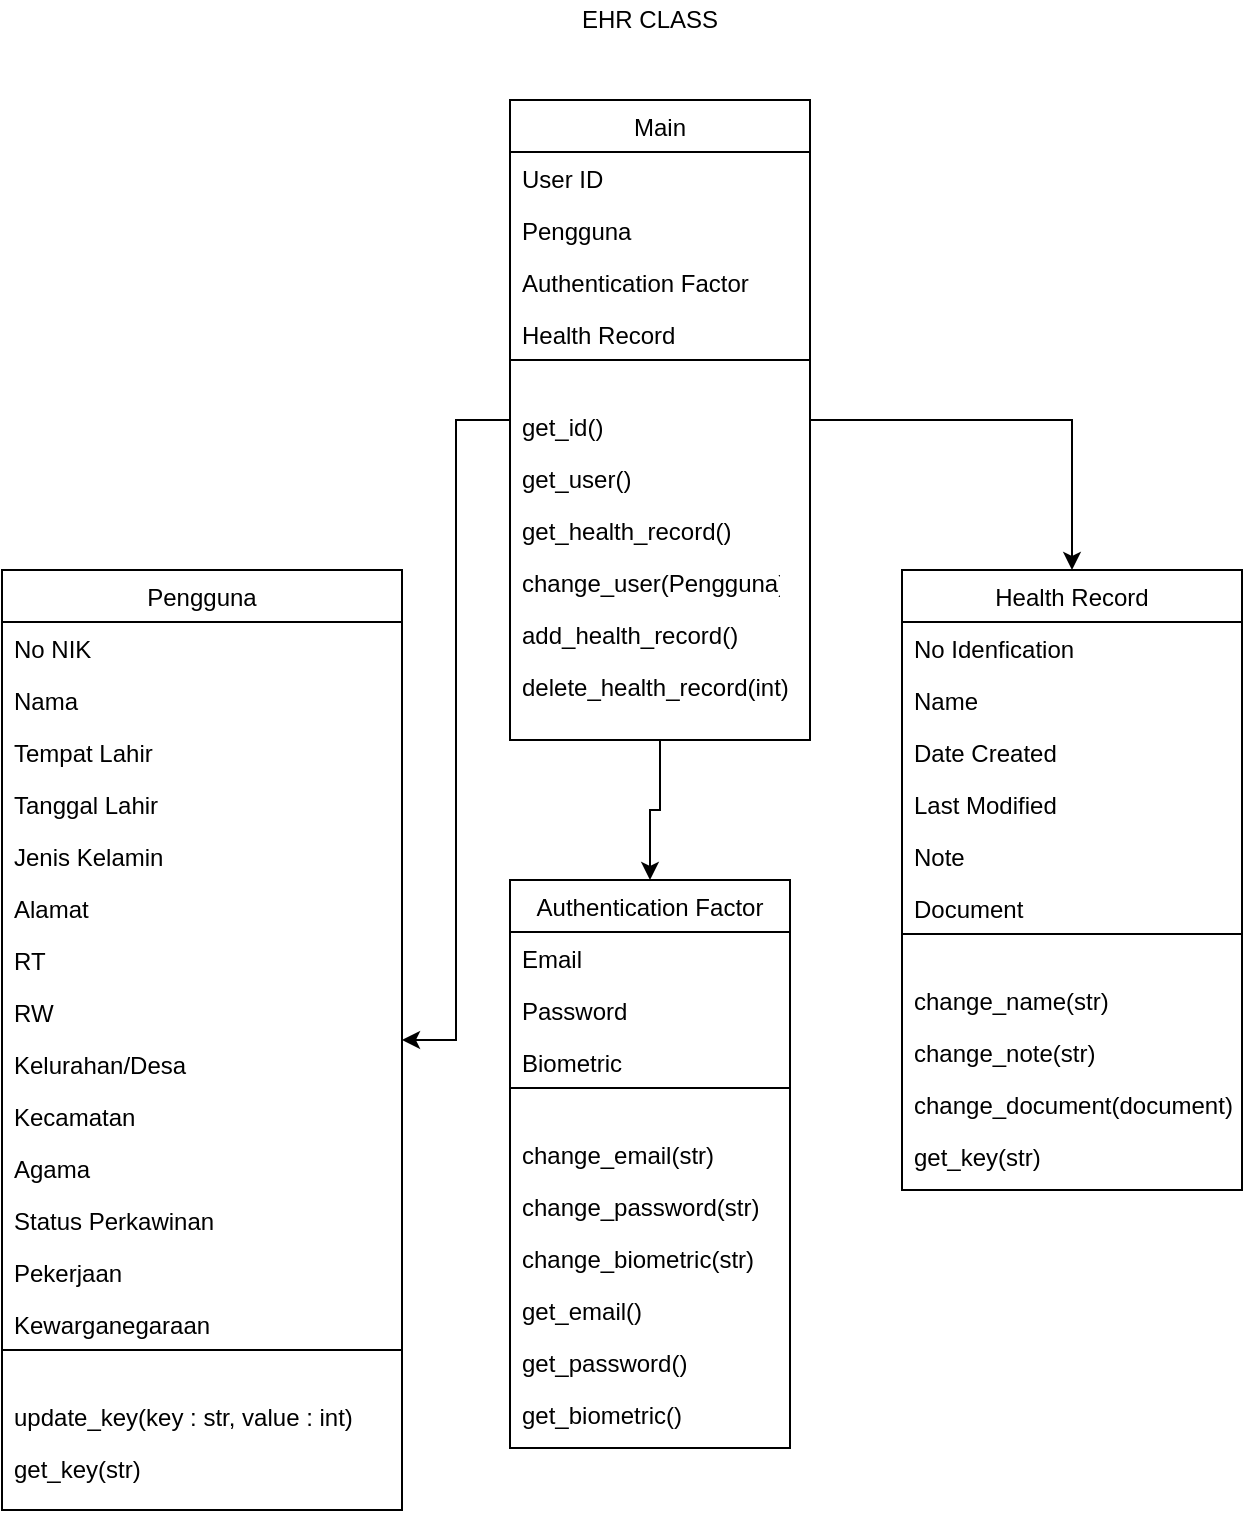<mxfile version="15.2.4" type="github"><diagram id="C5RBs43oDa-KdzZeNtuy" name="Page-1"><mxGraphModel dx="1422" dy="714" grid="1" gridSize="10" guides="1" tooltips="1" connect="1" arrows="1" fold="1" page="1" pageScale="1" pageWidth="827" pageHeight="1169" math="0" shadow="0"><root><mxCell id="WIyWlLk6GJQsqaUBKTNV-0"/><mxCell id="WIyWlLk6GJQsqaUBKTNV-1" parent="WIyWlLk6GJQsqaUBKTNV-0"/><mxCell id="HTcu8lR38q0pO2rLLMAO-0" value="EHR CLASS" style="text;html=1;strokeColor=none;fillColor=none;align=center;verticalAlign=middle;whiteSpace=wrap;rounded=0;" parent="WIyWlLk6GJQsqaUBKTNV-1" vertex="1"><mxGeometry x="269" y="70" width="290" height="20" as="geometry"/></mxCell><mxCell id="HTcu8lR38q0pO2rLLMAO-1" value="Pengguna" style="swimlane;fontStyle=0;childLayout=stackLayout;horizontal=1;startSize=26;horizontalStack=0;resizeParent=1;resizeParentMax=0;resizeLast=0;collapsible=1;marginBottom=0;" parent="WIyWlLk6GJQsqaUBKTNV-1" vertex="1"><mxGeometry x="90" y="355" width="200" height="470" as="geometry"/></mxCell><mxCell id="HTcu8lR38q0pO2rLLMAO-3" value="No NIK" style="text;strokeColor=none;fillColor=none;align=left;verticalAlign=top;spacingLeft=4;spacingRight=4;overflow=hidden;rotatable=0;points=[[0,0.5],[1,0.5]];portConstraint=eastwest;" parent="HTcu8lR38q0pO2rLLMAO-1" vertex="1"><mxGeometry y="26" width="200" height="26" as="geometry"/></mxCell><mxCell id="HTcu8lR38q0pO2rLLMAO-4" value="Nama" style="text;strokeColor=none;fillColor=none;align=left;verticalAlign=top;spacingLeft=4;spacingRight=4;overflow=hidden;rotatable=0;points=[[0,0.5],[1,0.5]];portConstraint=eastwest;" parent="HTcu8lR38q0pO2rLLMAO-1" vertex="1"><mxGeometry y="52" width="200" height="26" as="geometry"/></mxCell><mxCell id="HTcu8lR38q0pO2rLLMAO-5" value="Tempat Lahir" style="text;strokeColor=none;fillColor=none;align=left;verticalAlign=top;spacingLeft=4;spacingRight=4;overflow=hidden;rotatable=0;points=[[0,0.5],[1,0.5]];portConstraint=eastwest;" parent="HTcu8lR38q0pO2rLLMAO-1" vertex="1"><mxGeometry y="78" width="200" height="26" as="geometry"/></mxCell><mxCell id="HTcu8lR38q0pO2rLLMAO-6" value="Tanggal Lahir" style="text;strokeColor=none;fillColor=none;align=left;verticalAlign=top;spacingLeft=4;spacingRight=4;overflow=hidden;rotatable=0;points=[[0,0.5],[1,0.5]];portConstraint=eastwest;" parent="HTcu8lR38q0pO2rLLMAO-1" vertex="1"><mxGeometry y="104" width="200" height="26" as="geometry"/></mxCell><mxCell id="HTcu8lR38q0pO2rLLMAO-7" value="Jenis Kelamin" style="text;strokeColor=none;fillColor=none;align=left;verticalAlign=top;spacingLeft=4;spacingRight=4;overflow=hidden;rotatable=0;points=[[0,0.5],[1,0.5]];portConstraint=eastwest;" parent="HTcu8lR38q0pO2rLLMAO-1" vertex="1"><mxGeometry y="130" width="200" height="26" as="geometry"/></mxCell><mxCell id="HTcu8lR38q0pO2rLLMAO-8" value="Alamat" style="text;strokeColor=none;fillColor=none;align=left;verticalAlign=top;spacingLeft=4;spacingRight=4;overflow=hidden;rotatable=0;points=[[0,0.5],[1,0.5]];portConstraint=eastwest;" parent="HTcu8lR38q0pO2rLLMAO-1" vertex="1"><mxGeometry y="156" width="200" height="26" as="geometry"/></mxCell><mxCell id="HTcu8lR38q0pO2rLLMAO-9" value="RT" style="text;strokeColor=none;fillColor=none;align=left;verticalAlign=top;spacingLeft=4;spacingRight=4;overflow=hidden;rotatable=0;points=[[0,0.5],[1,0.5]];portConstraint=eastwest;" parent="HTcu8lR38q0pO2rLLMAO-1" vertex="1"><mxGeometry y="182" width="200" height="26" as="geometry"/></mxCell><mxCell id="HTcu8lR38q0pO2rLLMAO-10" value="RW" style="text;strokeColor=none;fillColor=none;align=left;verticalAlign=top;spacingLeft=4;spacingRight=4;overflow=hidden;rotatable=0;points=[[0,0.5],[1,0.5]];portConstraint=eastwest;" parent="HTcu8lR38q0pO2rLLMAO-1" vertex="1"><mxGeometry y="208" width="200" height="26" as="geometry"/></mxCell><mxCell id="HTcu8lR38q0pO2rLLMAO-11" value="Kelurahan/Desa" style="text;strokeColor=none;fillColor=none;align=left;verticalAlign=top;spacingLeft=4;spacingRight=4;overflow=hidden;rotatable=0;points=[[0,0.5],[1,0.5]];portConstraint=eastwest;" parent="HTcu8lR38q0pO2rLLMAO-1" vertex="1"><mxGeometry y="234" width="200" height="26" as="geometry"/></mxCell><mxCell id="HTcu8lR38q0pO2rLLMAO-12" value="Kecamatan" style="text;strokeColor=none;fillColor=none;align=left;verticalAlign=top;spacingLeft=4;spacingRight=4;overflow=hidden;rotatable=0;points=[[0,0.5],[1,0.5]];portConstraint=eastwest;" parent="HTcu8lR38q0pO2rLLMAO-1" vertex="1"><mxGeometry y="260" width="200" height="26" as="geometry"/></mxCell><mxCell id="HTcu8lR38q0pO2rLLMAO-13" value="Agama" style="text;strokeColor=none;fillColor=none;align=left;verticalAlign=top;spacingLeft=4;spacingRight=4;overflow=hidden;rotatable=0;points=[[0,0.5],[1,0.5]];portConstraint=eastwest;" parent="HTcu8lR38q0pO2rLLMAO-1" vertex="1"><mxGeometry y="286" width="200" height="26" as="geometry"/></mxCell><mxCell id="HTcu8lR38q0pO2rLLMAO-14" value="Status Perkawinan" style="text;strokeColor=none;fillColor=none;align=left;verticalAlign=top;spacingLeft=4;spacingRight=4;overflow=hidden;rotatable=0;points=[[0,0.5],[1,0.5]];portConstraint=eastwest;" parent="HTcu8lR38q0pO2rLLMAO-1" vertex="1"><mxGeometry y="312" width="200" height="26" as="geometry"/></mxCell><mxCell id="HTcu8lR38q0pO2rLLMAO-15" value="Pekerjaan" style="text;strokeColor=none;fillColor=none;align=left;verticalAlign=top;spacingLeft=4;spacingRight=4;overflow=hidden;rotatable=0;points=[[0,0.5],[1,0.5]];portConstraint=eastwest;" parent="HTcu8lR38q0pO2rLLMAO-1" vertex="1"><mxGeometry y="338" width="200" height="26" as="geometry"/></mxCell><mxCell id="HTcu8lR38q0pO2rLLMAO-16" value="Kewarganegaraan" style="text;strokeColor=none;fillColor=none;align=left;verticalAlign=top;spacingLeft=4;spacingRight=4;overflow=hidden;rotatable=0;points=[[0,0.5],[1,0.5]];portConstraint=eastwest;" parent="HTcu8lR38q0pO2rLLMAO-1" vertex="1"><mxGeometry y="364" width="200" height="26" as="geometry"/></mxCell><mxCell id="HTcu8lR38q0pO2rLLMAO-35" value="" style="swimlane;startSize=0;strokeColor=default;" parent="HTcu8lR38q0pO2rLLMAO-1" vertex="1"><mxGeometry y="390" width="200" height="80" as="geometry"/></mxCell><mxCell id="HTcu8lR38q0pO2rLLMAO-17" value="update_key(key : str, value : int)" style="text;strokeColor=none;fillColor=none;align=left;verticalAlign=top;spacingLeft=4;spacingRight=4;overflow=hidden;rotatable=0;points=[[0,0.5],[1,0.5]];portConstraint=eastwest;" parent="HTcu8lR38q0pO2rLLMAO-35" vertex="1"><mxGeometry y="20" width="200" height="26" as="geometry"/></mxCell><mxCell id="HTcu8lR38q0pO2rLLMAO-46" value="get_key(str)" style="text;strokeColor=none;fillColor=none;align=left;verticalAlign=top;spacingLeft=4;spacingRight=4;overflow=hidden;rotatable=0;points=[[0,0.5],[1,0.5]];portConstraint=eastwest;" parent="HTcu8lR38q0pO2rLLMAO-35" vertex="1"><mxGeometry y="46" width="200" height="26" as="geometry"/></mxCell><mxCell id="HTcu8lR38q0pO2rLLMAO-19" value="Authentication Factor" style="swimlane;fontStyle=0;childLayout=stackLayout;horizontal=1;startSize=26;horizontalStack=0;resizeParent=1;resizeParentMax=0;resizeLast=0;collapsible=1;marginBottom=0;strokeColor=default;" parent="WIyWlLk6GJQsqaUBKTNV-1" vertex="1"><mxGeometry x="344" y="510" width="140" height="284" as="geometry"/></mxCell><mxCell id="HTcu8lR38q0pO2rLLMAO-21" value="Email" style="text;strokeColor=none;fillColor=none;align=left;verticalAlign=top;spacingLeft=4;spacingRight=4;overflow=hidden;rotatable=0;points=[[0,0.5],[1,0.5]];portConstraint=eastwest;" parent="HTcu8lR38q0pO2rLLMAO-19" vertex="1"><mxGeometry y="26" width="140" height="26" as="geometry"/></mxCell><mxCell id="HTcu8lR38q0pO2rLLMAO-22" value="Password" style="text;strokeColor=none;fillColor=none;align=left;verticalAlign=top;spacingLeft=4;spacingRight=4;overflow=hidden;rotatable=0;points=[[0,0.5],[1,0.5]];portConstraint=eastwest;" parent="HTcu8lR38q0pO2rLLMAO-19" vertex="1"><mxGeometry y="52" width="140" height="26" as="geometry"/></mxCell><mxCell id="HTcu8lR38q0pO2rLLMAO-23" value="Biometric" style="text;strokeColor=none;fillColor=none;align=left;verticalAlign=top;spacingLeft=4;spacingRight=4;overflow=hidden;rotatable=0;points=[[0,0.5],[1,0.5]];portConstraint=eastwest;" parent="HTcu8lR38q0pO2rLLMAO-19" vertex="1"><mxGeometry y="78" width="140" height="26" as="geometry"/></mxCell><mxCell id="HTcu8lR38q0pO2rLLMAO-36" value="" style="swimlane;startSize=0;strokeColor=default;" parent="HTcu8lR38q0pO2rLLMAO-19" vertex="1"><mxGeometry y="104" width="140" height="180" as="geometry"/></mxCell><mxCell id="HTcu8lR38q0pO2rLLMAO-24" value="change_email(str)" style="text;strokeColor=none;fillColor=none;align=left;verticalAlign=top;spacingLeft=4;spacingRight=4;overflow=hidden;rotatable=0;points=[[0,0.5],[1,0.5]];portConstraint=eastwest;" parent="HTcu8lR38q0pO2rLLMAO-36" vertex="1"><mxGeometry y="20" width="140" height="26" as="geometry"/></mxCell><mxCell id="HTcu8lR38q0pO2rLLMAO-25" value="change_password(str)" style="text;strokeColor=none;fillColor=none;align=left;verticalAlign=top;spacingLeft=4;spacingRight=4;overflow=hidden;rotatable=0;points=[[0,0.5],[1,0.5]];portConstraint=eastwest;" parent="HTcu8lR38q0pO2rLLMAO-36" vertex="1"><mxGeometry y="46" width="140" height="26" as="geometry"/></mxCell><mxCell id="HTcu8lR38q0pO2rLLMAO-28" value="change_biometric(str)" style="text;strokeColor=none;fillColor=none;align=left;verticalAlign=top;spacingLeft=4;spacingRight=4;overflow=hidden;rotatable=0;points=[[0,0.5],[1,0.5]];portConstraint=eastwest;" parent="HTcu8lR38q0pO2rLLMAO-36" vertex="1"><mxGeometry y="72" width="140" height="26" as="geometry"/></mxCell><mxCell id="HTcu8lR38q0pO2rLLMAO-47" value="get_email()" style="text;strokeColor=none;fillColor=none;align=left;verticalAlign=top;spacingLeft=4;spacingRight=4;overflow=hidden;rotatable=0;points=[[0,0.5],[1,0.5]];portConstraint=eastwest;" parent="HTcu8lR38q0pO2rLLMAO-36" vertex="1"><mxGeometry y="98" width="140" height="26" as="geometry"/></mxCell><mxCell id="HTcu8lR38q0pO2rLLMAO-48" value="get_password()" style="text;strokeColor=none;fillColor=none;align=left;verticalAlign=top;spacingLeft=4;spacingRight=4;overflow=hidden;rotatable=0;points=[[0,0.5],[1,0.5]];portConstraint=eastwest;" parent="HTcu8lR38q0pO2rLLMAO-36" vertex="1"><mxGeometry y="124" width="140" height="26" as="geometry"/></mxCell><mxCell id="HTcu8lR38q0pO2rLLMAO-49" value="get_biometric()" style="text;strokeColor=none;fillColor=none;align=left;verticalAlign=top;spacingLeft=4;spacingRight=4;overflow=hidden;rotatable=0;points=[[0,0.5],[1,0.5]];portConstraint=eastwest;" parent="HTcu8lR38q0pO2rLLMAO-36" vertex="1"><mxGeometry y="150" width="140" height="26" as="geometry"/></mxCell><mxCell id="HTcu8lR38q0pO2rLLMAO-37" value="Health Record" style="swimlane;fontStyle=0;childLayout=stackLayout;horizontal=1;startSize=26;horizontalStack=0;resizeParent=1;resizeParentMax=0;resizeLast=0;collapsible=1;marginBottom=0;strokeColor=default;" parent="WIyWlLk6GJQsqaUBKTNV-1" vertex="1"><mxGeometry x="540" y="355" width="170" height="310" as="geometry"/></mxCell><mxCell id="HTcu8lR38q0pO2rLLMAO-38" value="No Idenfication" style="text;strokeColor=none;fillColor=none;align=left;verticalAlign=top;spacingLeft=4;spacingRight=4;overflow=hidden;rotatable=0;points=[[0,0.5],[1,0.5]];portConstraint=eastwest;" parent="HTcu8lR38q0pO2rLLMAO-37" vertex="1"><mxGeometry y="26" width="170" height="26" as="geometry"/></mxCell><mxCell id="HTcu8lR38q0pO2rLLMAO-39" value="Name" style="text;strokeColor=none;fillColor=none;align=left;verticalAlign=top;spacingLeft=4;spacingRight=4;overflow=hidden;rotatable=0;points=[[0,0.5],[1,0.5]];portConstraint=eastwest;" parent="HTcu8lR38q0pO2rLLMAO-37" vertex="1"><mxGeometry y="52" width="170" height="26" as="geometry"/></mxCell><mxCell id="HTcu8lR38q0pO2rLLMAO-40" value="Date Created" style="text;strokeColor=none;fillColor=none;align=left;verticalAlign=top;spacingLeft=4;spacingRight=4;overflow=hidden;rotatable=0;points=[[0,0.5],[1,0.5]];portConstraint=eastwest;" parent="HTcu8lR38q0pO2rLLMAO-37" vertex="1"><mxGeometry y="78" width="170" height="26" as="geometry"/></mxCell><mxCell id="HTcu8lR38q0pO2rLLMAO-41" value="Last Modified" style="text;strokeColor=none;fillColor=none;align=left;verticalAlign=top;spacingLeft=4;spacingRight=4;overflow=hidden;rotatable=0;points=[[0,0.5],[1,0.5]];portConstraint=eastwest;" parent="HTcu8lR38q0pO2rLLMAO-37" vertex="1"><mxGeometry y="104" width="170" height="26" as="geometry"/></mxCell><mxCell id="HTcu8lR38q0pO2rLLMAO-50" value="Note" style="text;strokeColor=none;fillColor=none;align=left;verticalAlign=top;spacingLeft=4;spacingRight=4;overflow=hidden;rotatable=0;points=[[0,0.5],[1,0.5]];portConstraint=eastwest;" parent="HTcu8lR38q0pO2rLLMAO-37" vertex="1"><mxGeometry y="130" width="170" height="26" as="geometry"/></mxCell><mxCell id="HTcu8lR38q0pO2rLLMAO-42" value="Document" style="text;strokeColor=none;fillColor=none;align=left;verticalAlign=top;spacingLeft=4;spacingRight=4;overflow=hidden;rotatable=0;points=[[0,0.5],[1,0.5]];portConstraint=eastwest;" parent="HTcu8lR38q0pO2rLLMAO-37" vertex="1"><mxGeometry y="156" width="170" height="26" as="geometry"/></mxCell><mxCell id="HTcu8lR38q0pO2rLLMAO-43" value="" style="swimlane;startSize=0;strokeColor=default;" parent="HTcu8lR38q0pO2rLLMAO-37" vertex="1"><mxGeometry y="182" width="170" height="128" as="geometry"/></mxCell><mxCell id="HTcu8lR38q0pO2rLLMAO-44" value="change_name(str)" style="text;strokeColor=none;fillColor=none;align=left;verticalAlign=top;spacingLeft=4;spacingRight=4;overflow=hidden;rotatable=0;points=[[0,0.5],[1,0.5]];portConstraint=eastwest;" parent="HTcu8lR38q0pO2rLLMAO-43" vertex="1"><mxGeometry y="20" width="140" height="26" as="geometry"/></mxCell><mxCell id="HTcu8lR38q0pO2rLLMAO-45" value="change_note(str)" style="text;strokeColor=none;fillColor=none;align=left;verticalAlign=top;spacingLeft=4;spacingRight=4;overflow=hidden;rotatable=0;points=[[0,0.5],[1,0.5]];portConstraint=eastwest;" parent="HTcu8lR38q0pO2rLLMAO-43" vertex="1"><mxGeometry y="46" width="140" height="26" as="geometry"/></mxCell><mxCell id="HTcu8lR38q0pO2rLLMAO-51" value="change_document(document)" style="text;strokeColor=none;fillColor=none;align=left;verticalAlign=top;spacingLeft=4;spacingRight=4;overflow=hidden;rotatable=0;points=[[0,0.5],[1,0.5]];portConstraint=eastwest;" parent="HTcu8lR38q0pO2rLLMAO-43" vertex="1"><mxGeometry y="72" width="170" height="26" as="geometry"/></mxCell><mxCell id="HTcu8lR38q0pO2rLLMAO-52" value="get_key(str)" style="text;strokeColor=none;fillColor=none;align=left;verticalAlign=top;spacingLeft=4;spacingRight=4;overflow=hidden;rotatable=0;points=[[0,0.5],[1,0.5]];portConstraint=eastwest;" parent="HTcu8lR38q0pO2rLLMAO-43" vertex="1"><mxGeometry y="98" width="140" height="26" as="geometry"/></mxCell><mxCell id="HTcu8lR38q0pO2rLLMAO-58" style="edgeStyle=orthogonalEdgeStyle;rounded=0;orthogonalLoop=1;jettySize=auto;html=1;" parent="WIyWlLk6GJQsqaUBKTNV-1" source="HTcu8lR38q0pO2rLLMAO-54" target="HTcu8lR38q0pO2rLLMAO-1" edge="1"><mxGeometry relative="1" as="geometry"/></mxCell><mxCell id="HTcu8lR38q0pO2rLLMAO-59" style="edgeStyle=orthogonalEdgeStyle;rounded=0;orthogonalLoop=1;jettySize=auto;html=1;entryX=0.5;entryY=0;entryDx=0;entryDy=0;" parent="WIyWlLk6GJQsqaUBKTNV-1" source="HTcu8lR38q0pO2rLLMAO-54" target="HTcu8lR38q0pO2rLLMAO-37" edge="1"><mxGeometry relative="1" as="geometry"/></mxCell><mxCell id="HTcu8lR38q0pO2rLLMAO-60" style="edgeStyle=orthogonalEdgeStyle;rounded=0;orthogonalLoop=1;jettySize=auto;html=1;" parent="WIyWlLk6GJQsqaUBKTNV-1" source="HTcu8lR38q0pO2rLLMAO-54" target="HTcu8lR38q0pO2rLLMAO-19" edge="1"><mxGeometry relative="1" as="geometry"/></mxCell><mxCell id="HTcu8lR38q0pO2rLLMAO-54" value="Main" style="swimlane;fontStyle=0;childLayout=stackLayout;horizontal=1;startSize=26;fillColor=none;horizontalStack=0;resizeParent=1;resizeParentMax=0;resizeLast=0;collapsible=1;marginBottom=0;strokeColor=default;" parent="WIyWlLk6GJQsqaUBKTNV-1" vertex="1"><mxGeometry x="344" y="120" width="150" height="320" as="geometry"/></mxCell><mxCell id="HTcu8lR38q0pO2rLLMAO-55" value="User ID" style="text;strokeColor=none;fillColor=none;align=left;verticalAlign=top;spacingLeft=4;spacingRight=4;overflow=hidden;rotatable=0;points=[[0,0.5],[1,0.5]];portConstraint=eastwest;" parent="HTcu8lR38q0pO2rLLMAO-54" vertex="1"><mxGeometry y="26" width="150" height="26" as="geometry"/></mxCell><mxCell id="HTcu8lR38q0pO2rLLMAO-56" value="Pengguna" style="text;strokeColor=none;fillColor=none;align=left;verticalAlign=top;spacingLeft=4;spacingRight=4;overflow=hidden;rotatable=0;points=[[0,0.5],[1,0.5]];portConstraint=eastwest;" parent="HTcu8lR38q0pO2rLLMAO-54" vertex="1"><mxGeometry y="52" width="150" height="26" as="geometry"/></mxCell><mxCell id="HTcu8lR38q0pO2rLLMAO-57" value="Authentication Factor" style="text;strokeColor=none;fillColor=none;align=left;verticalAlign=top;spacingLeft=4;spacingRight=4;overflow=hidden;rotatable=0;points=[[0,0.5],[1,0.5]];portConstraint=eastwest;" parent="HTcu8lR38q0pO2rLLMAO-54" vertex="1"><mxGeometry y="78" width="150" height="26" as="geometry"/></mxCell><mxCell id="HTcu8lR38q0pO2rLLMAO-61" value="Health Record" style="text;strokeColor=none;fillColor=none;align=left;verticalAlign=top;spacingLeft=4;spacingRight=4;overflow=hidden;rotatable=0;points=[[0,0.5],[1,0.5]];portConstraint=eastwest;" parent="HTcu8lR38q0pO2rLLMAO-54" vertex="1"><mxGeometry y="104" width="150" height="26" as="geometry"/></mxCell><mxCell id="HTcu8lR38q0pO2rLLMAO-62" value="" style="swimlane;startSize=0;strokeColor=default;" parent="HTcu8lR38q0pO2rLLMAO-54" vertex="1"><mxGeometry y="130" width="150" height="190" as="geometry"/></mxCell><mxCell id="HTcu8lR38q0pO2rLLMAO-63" value="get_id()" style="text;strokeColor=none;fillColor=none;align=left;verticalAlign=top;spacingLeft=4;spacingRight=4;overflow=hidden;rotatable=0;points=[[0,0.5],[1,0.5]];portConstraint=eastwest;" parent="HTcu8lR38q0pO2rLLMAO-62" vertex="1"><mxGeometry y="20" width="140" height="26" as="geometry"/></mxCell><mxCell id="HTcu8lR38q0pO2rLLMAO-64" value="get_user()" style="text;strokeColor=none;fillColor=none;align=left;verticalAlign=top;spacingLeft=4;spacingRight=4;overflow=hidden;rotatable=0;points=[[0,0.5],[1,0.5]];portConstraint=eastwest;" parent="HTcu8lR38q0pO2rLLMAO-62" vertex="1"><mxGeometry y="46" width="140" height="26" as="geometry"/></mxCell><mxCell id="HTcu8lR38q0pO2rLLMAO-65" value="get_health_record()" style="text;strokeColor=none;fillColor=none;align=left;verticalAlign=top;spacingLeft=4;spacingRight=4;overflow=hidden;rotatable=0;points=[[0,0.5],[1,0.5]];portConstraint=eastwest;" parent="HTcu8lR38q0pO2rLLMAO-62" vertex="1"><mxGeometry y="72" width="140" height="26" as="geometry"/></mxCell><mxCell id="HTcu8lR38q0pO2rLLMAO-66" value="change_user(Pengguna)" style="text;strokeColor=none;fillColor=none;align=left;verticalAlign=top;spacingLeft=4;spacingRight=4;overflow=hidden;rotatable=0;points=[[0,0.5],[1,0.5]];portConstraint=eastwest;" parent="HTcu8lR38q0pO2rLLMAO-62" vertex="1"><mxGeometry y="98" width="140" height="26" as="geometry"/></mxCell><mxCell id="HTcu8lR38q0pO2rLLMAO-67" value="add_health_record()" style="text;strokeColor=none;fillColor=none;align=left;verticalAlign=top;spacingLeft=4;spacingRight=4;overflow=hidden;rotatable=0;points=[[0,0.5],[1,0.5]];portConstraint=eastwest;" parent="HTcu8lR38q0pO2rLLMAO-62" vertex="1"><mxGeometry y="124" width="140" height="26" as="geometry"/></mxCell><mxCell id="HTcu8lR38q0pO2rLLMAO-68" value="delete_health_record(int)" style="text;strokeColor=none;fillColor=none;align=left;verticalAlign=top;spacingLeft=4;spacingRight=4;overflow=hidden;rotatable=0;points=[[0,0.5],[1,0.5]];portConstraint=eastwest;" parent="HTcu8lR38q0pO2rLLMAO-62" vertex="1"><mxGeometry y="150" width="150" height="26" as="geometry"/></mxCell></root></mxGraphModel></diagram></mxfile>